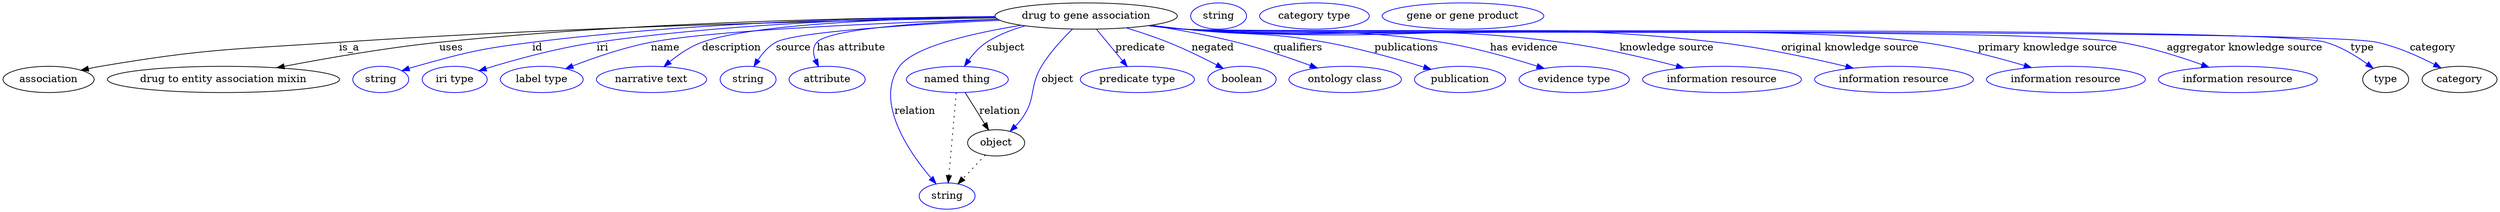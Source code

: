 digraph {
	graph [bb="0,0,2770,283"];
	node [label="\N"];
	"drug to gene association"	[height=0.5,
		label="drug to gene association",
		pos="1213,265",
		width=2.69];
	association	[height=0.5,
		pos="50.046,178",
		width=1.3902];
	"drug to gene association" -> association	[label=is_a,
		lp="382.05,221.5",
		pos="e,86.639,190.31 1116.9,262.64 960.38,259.82 640.77,251.62 371.05,229 254.53,219.23 224.62,219.34 110.05,196 105.63,195.1 101.06,\
194.04 96.513,192.91"];
	"drug to entity association mixin"	[height=0.5,
		pos="242.05,178",
		width=3.4303];
	"drug to gene association" -> "drug to entity association mixin"	[label=uses,
		lp="496.05,221.5",
		pos="e,301.28,193.93 1116.2,264.13 976.19,263.25 709.22,257.49 484.05,229 425.24,221.56 359.41,207.58 311.28,196.3"];
	id	[color=blue,
		height=0.5,
		label=string,
		pos="414.05,178",
		width=0.84854];
	"drug to gene association" -> id	[color=blue,
		label=id,
		lp="593.55,221.5",
		pos="e,437.49,189.71 1116.1,264.12 992.77,263.01 773.44,256.77 588.05,229 527.39,219.91 512.23,215.39 454.05,196 451.67,195.21 449.23,\
194.33 446.79,193.41",
		style=solid];
	iri	[color=blue,
		height=0.5,
		label="iri type",
		pos="499.05,178",
		width=1.011];
	"drug to gene association" -> iri	[color=blue,
		label=iri,
		lp="668.55,221.5",
		pos="e,526.78,189.91 1116.3,264.02 1005.7,262.61 819.6,255.91 662.05,229 617.89,221.46 568.97,205.36 536.36,193.46",
		style=solid];
	name	[color=blue,
		height=0.5,
		label="label type",
		pos="599.05,178",
		width=1.2638];
	"drug to gene association" -> name	[color=blue,
		label=name,
		lp="739.55,221.5",
		pos="e,626.06,192.65 1119,260.72 998.49,255.92 796.63,245.69 724.05,229 693.08,221.88 659.75,208.22 635.3,196.98",
		style=solid];
	description	[color=blue,
		height=0.5,
		label="narrative text",
		pos="720.05,178",
		width=1.6068];
	"drug to gene association" -> description	[color=blue,
		label=description,
		lp="813.55,221.5",
		pos="e,735.43,195.58 1116.8,262.64 1009,259.98 841.65,252.14 783.05,229 768.2,223.14 754.06,212.55 742.95,202.62",
		style=solid];
	source	[color=blue,
		height=0.5,
		label=string,
		pos="826.05,178",
		width=0.84854];
	"drug to gene association" -> source	[color=blue,
		label=source,
		lp="882.05,221.5",
		pos="e,833.9,195.41 1116.8,262.86 1028.7,260.3 905.95,252.47 864.05,229 853.81,223.27 845.46,213.52 839.23,204.15",
		style=solid];
	"has attribute"	[color=blue,
		height=0.5,
		label=attribute,
		pos="915.05,178",
		width=1.1193];
	"drug to gene association" -> "has attribute"	[color=blue,
		label="has attribute",
		lp="942.55,221.5",
		pos="e,907.11,195.81 1120.4,259.47 1036.2,254.39 923.05,244.71 909.05,229 903.42,222.69 902.9,214.01 904.43,205.66",
		style=solid];
	subject	[color=blue,
		height=0.5,
		label="named thing",
		pos="1066,178",
		width=1.5346];
	"drug to gene association" -> subject	[color=blue,
		label=subject,
		lp="1123.5,221.5",
		pos="e,1075.3,196.01 1150.9,251.17 1134.7,245.98 1117.9,238.82 1104,229 1095,222.58 1087.1,213.33 1080.9,204.54",
		style=solid];
	predicate	[color=blue,
		height=0.5,
		label="predicate type",
		pos="1269,178",
		width=1.679];
	"drug to gene association" -> predicate	[color=blue,
		label=predicate,
		lp="1270,221.5",
		pos="e,1257.9,195.89 1224.4,246.8 1232.4,234.62 1243.3,218.09 1252.3,204.4",
		style=solid];
	relation	[color=blue,
		height=0.5,
		label=string,
		pos="1053,18",
		width=0.84854];
	"drug to gene association" -> relation	[color=blue,
		label=relation,
		lp="1014,134.5",
		pos="e,1040.5,34.576 1121.1,259.36 1077,251.85 1028.3,234.56 1002,196 969.34,148.01 1008.7,79.031 1034.3,42.995",
		style=solid];
	negated	[color=blue,
		height=0.5,
		label=boolean,
		pos="1386,178",
		width=1.0652];
	"drug to gene association" -> negated	[color=blue,
		label=negated,
		lp="1347.5,221.5",
		pos="e,1364,192.8 1254.2,248.55 1268.6,242.82 1284.7,236 1299,229 1318.2,219.65 1338.9,207.82 1355.3,198.01",
		style=solid];
	qualifiers	[color=blue,
		height=0.5,
		label="ontology class",
		pos="1504,178",
		width=1.7151];
	"drug to gene association" -> qualifiers	[color=blue,
		label=qualifiers,
		lp="1442.5,221.5",
		pos="e,1470.9,193.24 1279.4,251.8 1308.4,245.87 1342.7,238.07 1373,229 1403.1,220.02 1436.2,207.39 1461.5,197.07",
		style=solid];
	publications	[color=blue,
		height=0.5,
		label=publication,
		pos="1634,178",
		width=1.3902];
	"drug to gene association" -> publications	[color=blue,
		label=publications,
		lp="1560.5,221.5",
		pos="e,1600.4,191.37 1282.2,252.36 1294.1,250.48 1306.4,248.62 1318,247 1386.3,237.49 1404.6,243.22 1472,229 1513,220.36 1558.5,205.88 \
1590.8,194.72",
		style=solid];
	"has evidence"	[color=blue,
		height=0.5,
		label="evidence type",
		pos="1762,178",
		width=1.661];
	"drug to gene association" -> "has evidence"	[color=blue,
		label="has evidence",
		lp="1693,221.5",
		pos="e,1726.2,192.58 1280.7,252.07 1293.1,250.16 1305.9,248.37 1318,247 1442,233.02 1475.4,251.33 1598,229 1638.9,221.56 1684,207.37 \
1716.5,196",
		style=solid];
	"knowledge source"	[color=blue,
		height=0.5,
		label="information resource",
		pos="1925,178",
		width=2.3651];
	"drug to gene association" -> "knowledge source"	[color=blue,
		label="knowledge source",
		lp="1851.5,221.5",
		pos="e,1880.4,193.43 1280.1,251.94 1292.7,250.02 1305.7,248.26 1318,247 1501.3,228.25 1549.9,256.24 1732,229 1779.5,221.9 1832.1,207.83 \
1870.5,196.42",
		style=solid];
	"original knowledge source"	[color=blue,
		height=0.5,
		label="information resource",
		pos="2113,178",
		width=2.3651];
	"drug to gene association" -> "original knowledge source"	[color=blue,
		label="original knowledge source",
		lp="2053.5,221.5",
		pos="e,2066.5,193.1 1279.5,251.9 1292.3,249.96 1305.5,248.2 1318,247 1577.9,222.09 1646.3,263.69 1905,229 1957.2,222.01 2015.3,207.45 \
2056.8,195.83",
		style=solid];
	"primary knowledge source"	[color=blue,
		height=0.5,
		label="information resource",
		pos="2301,178",
		width=2.3651];
	"drug to gene association" -> "primary knowledge source"	[color=blue,
		label="primary knowledge source",
		lp="2270,221.5",
		pos="e,2261,193.97 1279.2,251.86 1292.1,249.91 1305.4,248.15 1318,247 1497.8,230.54 1951.7,256.56 2130,229 2171.8,222.55 2217.6,208.76 \
2251.3,197.29",
		style=solid];
	"aggregator knowledge source"	[color=blue,
		height=0.5,
		label="information resource",
		pos="2489,178",
		width=2.3651];
	"drug to gene association" -> "aggregator knowledge source"	[color=blue,
		label="aggregator knowledge source",
		lp="2483,221.5",
		pos="e,2454.9,194.53 1279.2,251.81 1292.1,249.86 1305.4,248.12 1318,247 1431.9,236.84 2234.5,249.25 2347,229 2381.1,222.87 2417.9,209.71 \
2445.5,198.43",
		style=solid];
	type	[height=0.5,
		pos="2643,178",
		width=0.75];
	"drug to gene association" -> type	[color=blue,
		label=type,
		lp="2611,221.5",
		pos="e,2627.5,193.08 1279.2,251.78 1292.1,249.84 1305.4,248.1 1318,247 1387.2,240.94 2500.7,249.39 2567,229 2586.3,223.08 2605.2,210.65 \
2619.4,199.67",
		style=solid];
	category	[height=0.5,
		pos="2729,178",
		width=1.1374];
	"drug to gene association" -> category	[color=blue,
		label=category,
		lp="2691.5,221.5",
		pos="e,2707,193.36 1279.2,251.77 1292.1,249.83 1305.4,248.1 1318,247 1463,234.34 2485.6,262.84 2627,229 2652.4,222.94 2678.7,209.82 2698.3,\
198.55",
		style=solid];
	object	[height=0.5,
		pos="1113,91",
		width=0.9027];
	"drug to gene association" -> object	[color=blue,
		label=object,
		lp="1183,178",
		pos="e,1126.2,107.77 1199.7,247.1 1189.6,233.75 1175.8,214.37 1166,196 1150.6,166.93 1155,155.81 1139,127 1137,123.28 1134.6,119.5 1132.1,\
115.87",
		style=solid];
	subject -> relation	[pos="e,1054.5,36.188 1064.6,159.79 1062.4,132.48 1058,78.994 1055.3,46.38",
		style=dotted];
	subject -> object	[label=relation,
		lp="1114,134.5",
		pos="e,1103.9,108.47 1075.3,160.21 1082.1,148.02 1091.3,131.32 1099,117.49"];
	association_type	[color=blue,
		height=0.5,
		label=string,
		pos="1358,265",
		width=0.84854];
	association_category	[color=blue,
		height=0.5,
		label="category type",
		pos="1465,265",
		width=1.6249];
	object -> relation	[pos="e,1066.3,34.713 1099.7,74.243 1091.9,64.959 1081.8,53.033 1073,42.64",
		style=dotted];
	"drug to gene association_object"	[color=blue,
		height=0.5,
		label="gene or gene product",
		pos="1627,265",
		width=2.3651];
}
